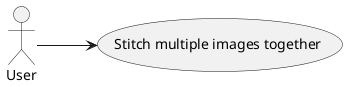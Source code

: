 @startuml "Stitch Use Cases"
left to right direction

:User:

:User: --> (Stitch multiple images together)

@enduml